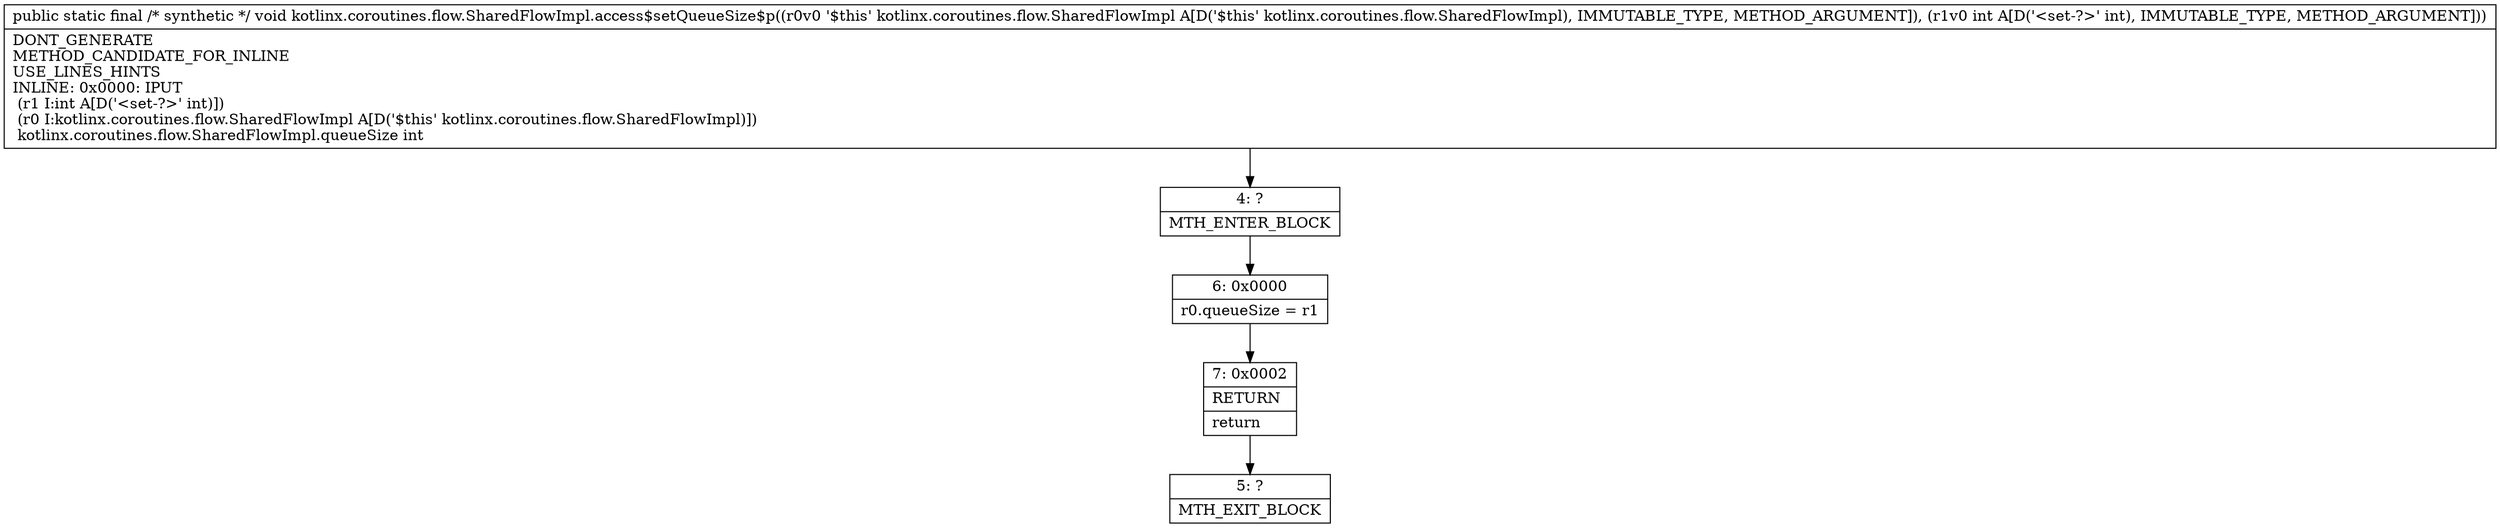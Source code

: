 digraph "CFG forkotlinx.coroutines.flow.SharedFlowImpl.access$setQueueSize$p(Lkotlinx\/coroutines\/flow\/SharedFlowImpl;I)V" {
Node_4 [shape=record,label="{4\:\ ?|MTH_ENTER_BLOCK\l}"];
Node_6 [shape=record,label="{6\:\ 0x0000|r0.queueSize = r1\l}"];
Node_7 [shape=record,label="{7\:\ 0x0002|RETURN\l|return\l}"];
Node_5 [shape=record,label="{5\:\ ?|MTH_EXIT_BLOCK\l}"];
MethodNode[shape=record,label="{public static final \/* synthetic *\/ void kotlinx.coroutines.flow.SharedFlowImpl.access$setQueueSize$p((r0v0 '$this' kotlinx.coroutines.flow.SharedFlowImpl A[D('$this' kotlinx.coroutines.flow.SharedFlowImpl), IMMUTABLE_TYPE, METHOD_ARGUMENT]), (r1v0 int A[D('\<set\-?\>' int), IMMUTABLE_TYPE, METHOD_ARGUMENT]))  | DONT_GENERATE\lMETHOD_CANDIDATE_FOR_INLINE\lUSE_LINES_HINTS\lINLINE: 0x0000: IPUT  \l  (r1 I:int A[D('\<set\-?\>' int)])\l  (r0 I:kotlinx.coroutines.flow.SharedFlowImpl A[D('$this' kotlinx.coroutines.flow.SharedFlowImpl)])\l kotlinx.coroutines.flow.SharedFlowImpl.queueSize int\l}"];
MethodNode -> Node_4;Node_4 -> Node_6;
Node_6 -> Node_7;
Node_7 -> Node_5;
}

